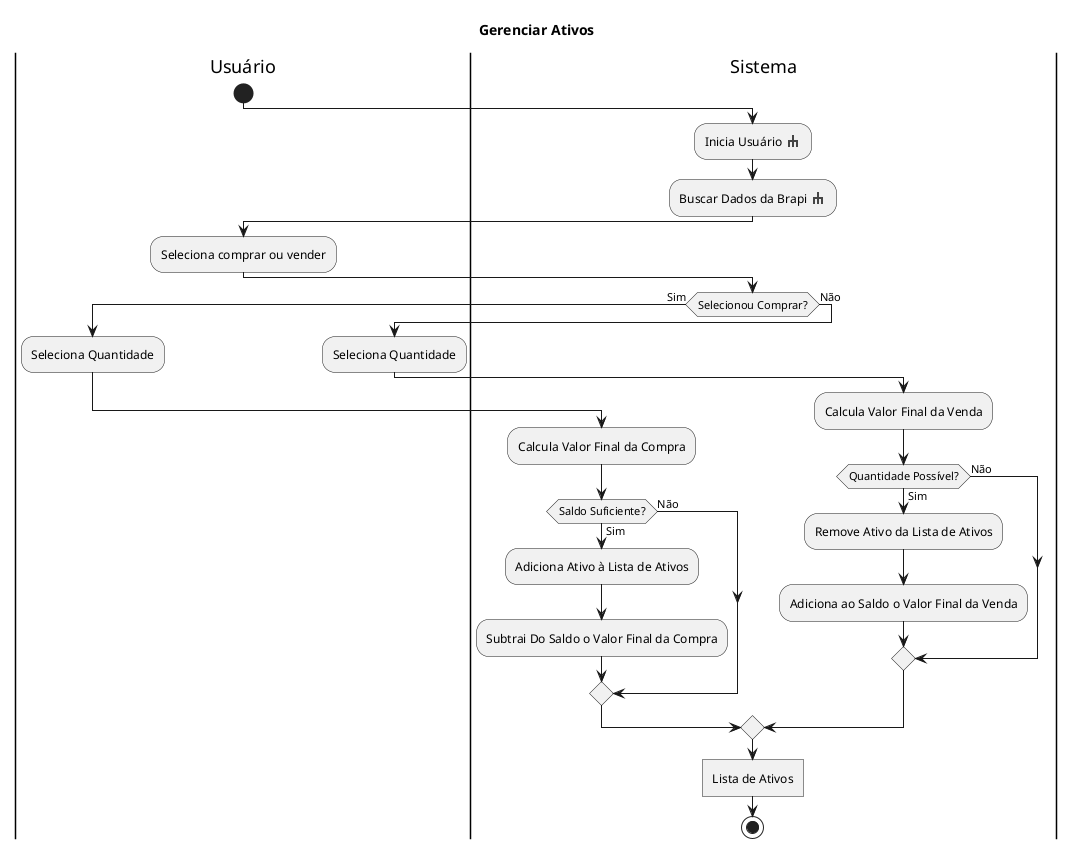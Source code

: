 @startuml

sprite $rake [16x16/8] {
0000000000000000
0000000jj0000000
0000000jj0000000
0005555jj5555000
000jjeejjeejj000
000jj00jj00jj000
000jj00jj00jj000
0000000000000000
}

title Gerenciar Ativos

|Usuário|
start
|Sistema|
:Inicia Usuário <$rake>;
:Buscar Dados da Brapi <$rake>;
|Usuário|
:Seleciona comprar ou vender;
|Sistema|
if(Selecionou Comprar?) then (Sim)
|Usuário|
    :Seleciona Quantidade;
    label space
    |Sistema|
    :Calcula Valor Final da Compra;
    if(Saldo Suficiente?) then (Sim)
        :Adiciona Ativo à Lista de Ativos;
        :Subtrai Do Saldo o Valor Final da Compra;
    else (Não)
    endif
else (Não)
|Usuário|
    :Seleciona Quantidade;
    |Sistema|
    :Calcula Valor Final da Venda;
    if(Quantidade Possível?) then (Sim)
        :Remove Ativo da Lista de Ativos;
        :Adiciona ao Saldo o Valor Final da Venda;
    else (Não)
    endif
endif
:Lista de Ativos]
stop

@enduml